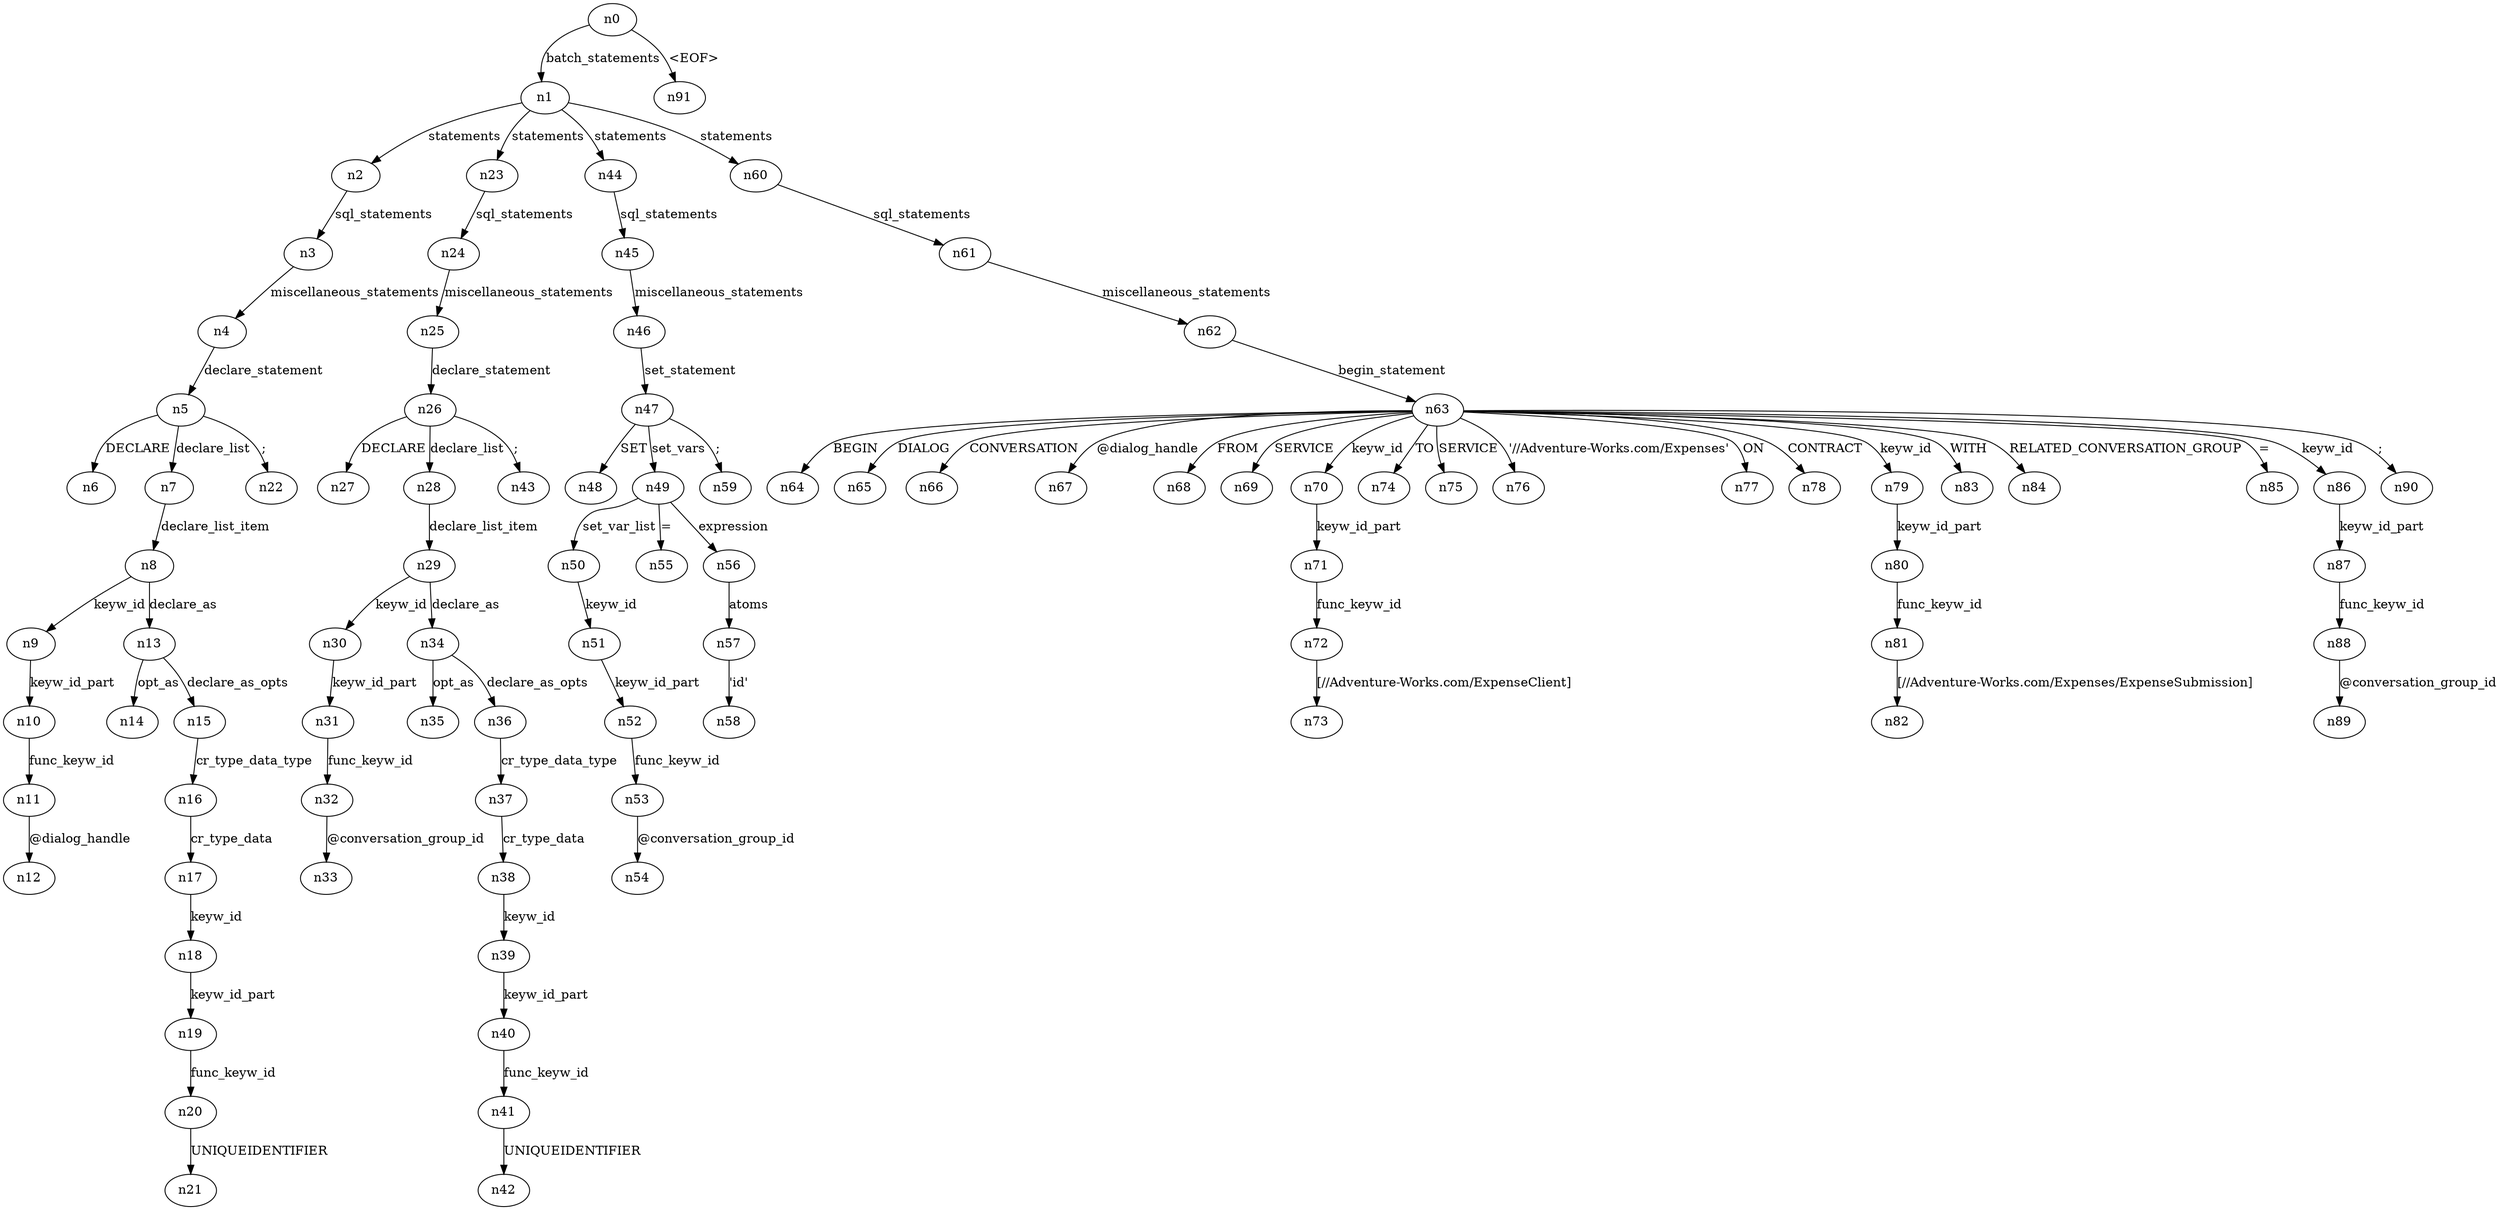 digraph ParseTree {
  n0 -> n1 [label="batch_statements"];
  n1 -> n2 [label="statements"];
  n2 -> n3 [label="sql_statements"];
  n3 -> n4 [label="miscellaneous_statements"];
  n4 -> n5 [label="declare_statement"];
  n5 -> n6 [label="DECLARE"];
  n5 -> n7 [label="declare_list"];
  n7 -> n8 [label="declare_list_item"];
  n8 -> n9 [label="keyw_id"];
  n9 -> n10 [label="keyw_id_part"];
  n10 -> n11 [label="func_keyw_id"];
  n11 -> n12 [label="@dialog_handle"];
  n8 -> n13 [label="declare_as"];
  n13 -> n14 [label="opt_as"];
  n13 -> n15 [label="declare_as_opts"];
  n15 -> n16 [label="cr_type_data_type"];
  n16 -> n17 [label="cr_type_data"];
  n17 -> n18 [label="keyw_id"];
  n18 -> n19 [label="keyw_id_part"];
  n19 -> n20 [label="func_keyw_id"];
  n20 -> n21 [label="UNIQUEIDENTIFIER"];
  n5 -> n22 [label=";"];
  n1 -> n23 [label="statements"];
  n23 -> n24 [label="sql_statements"];
  n24 -> n25 [label="miscellaneous_statements"];
  n25 -> n26 [label="declare_statement"];
  n26 -> n27 [label="DECLARE"];
  n26 -> n28 [label="declare_list"];
  n28 -> n29 [label="declare_list_item"];
  n29 -> n30 [label="keyw_id"];
  n30 -> n31 [label="keyw_id_part"];
  n31 -> n32 [label="func_keyw_id"];
  n32 -> n33 [label="@conversation_group_id"];
  n29 -> n34 [label="declare_as"];
  n34 -> n35 [label="opt_as"];
  n34 -> n36 [label="declare_as_opts"];
  n36 -> n37 [label="cr_type_data_type"];
  n37 -> n38 [label="cr_type_data"];
  n38 -> n39 [label="keyw_id"];
  n39 -> n40 [label="keyw_id_part"];
  n40 -> n41 [label="func_keyw_id"];
  n41 -> n42 [label="UNIQUEIDENTIFIER"];
  n26 -> n43 [label=";"];
  n1 -> n44 [label="statements"];
  n44 -> n45 [label="sql_statements"];
  n45 -> n46 [label="miscellaneous_statements"];
  n46 -> n47 [label="set_statement"];
  n47 -> n48 [label="SET"];
  n47 -> n49 [label="set_vars"];
  n49 -> n50 [label="set_var_list"];
  n50 -> n51 [label="keyw_id"];
  n51 -> n52 [label="keyw_id_part"];
  n52 -> n53 [label="func_keyw_id"];
  n53 -> n54 [label="@conversation_group_id"];
  n49 -> n55 [label="="];
  n49 -> n56 [label="expression"];
  n56 -> n57 [label="atoms"];
  n57 -> n58 [label="'id'"];
  n47 -> n59 [label=";"];
  n1 -> n60 [label="statements"];
  n60 -> n61 [label="sql_statements"];
  n61 -> n62 [label="miscellaneous_statements"];
  n62 -> n63 [label="begin_statement"];
  n63 -> n64 [label="BEGIN"];
  n63 -> n65 [label="DIALOG"];
  n63 -> n66 [label="CONVERSATION"];
  n63 -> n67 [label="@dialog_handle"];
  n63 -> n68 [label="FROM"];
  n63 -> n69 [label="SERVICE"];
  n63 -> n70 [label="keyw_id"];
  n70 -> n71 [label="keyw_id_part"];
  n71 -> n72 [label="func_keyw_id"];
  n72 -> n73 [label="[//Adventure-Works.com/ExpenseClient]"];
  n63 -> n74 [label="TO"];
  n63 -> n75 [label="SERVICE"];
  n63 -> n76 [label="'//Adventure-Works.com/Expenses'"];
  n63 -> n77 [label="ON"];
  n63 -> n78 [label="CONTRACT"];
  n63 -> n79 [label="keyw_id"];
  n79 -> n80 [label="keyw_id_part"];
  n80 -> n81 [label="func_keyw_id"];
  n81 -> n82 [label="[//Adventure-Works.com/Expenses/ExpenseSubmission]"];
  n63 -> n83 [label="WITH"];
  n63 -> n84 [label="RELATED_CONVERSATION_GROUP"];
  n63 -> n85 [label="="];
  n63 -> n86 [label="keyw_id"];
  n86 -> n87 [label="keyw_id_part"];
  n87 -> n88 [label="func_keyw_id"];
  n88 -> n89 [label="@conversation_group_id"];
  n63 -> n90 [label=";"];
  n0 -> n91 [label="<EOF>"];
}